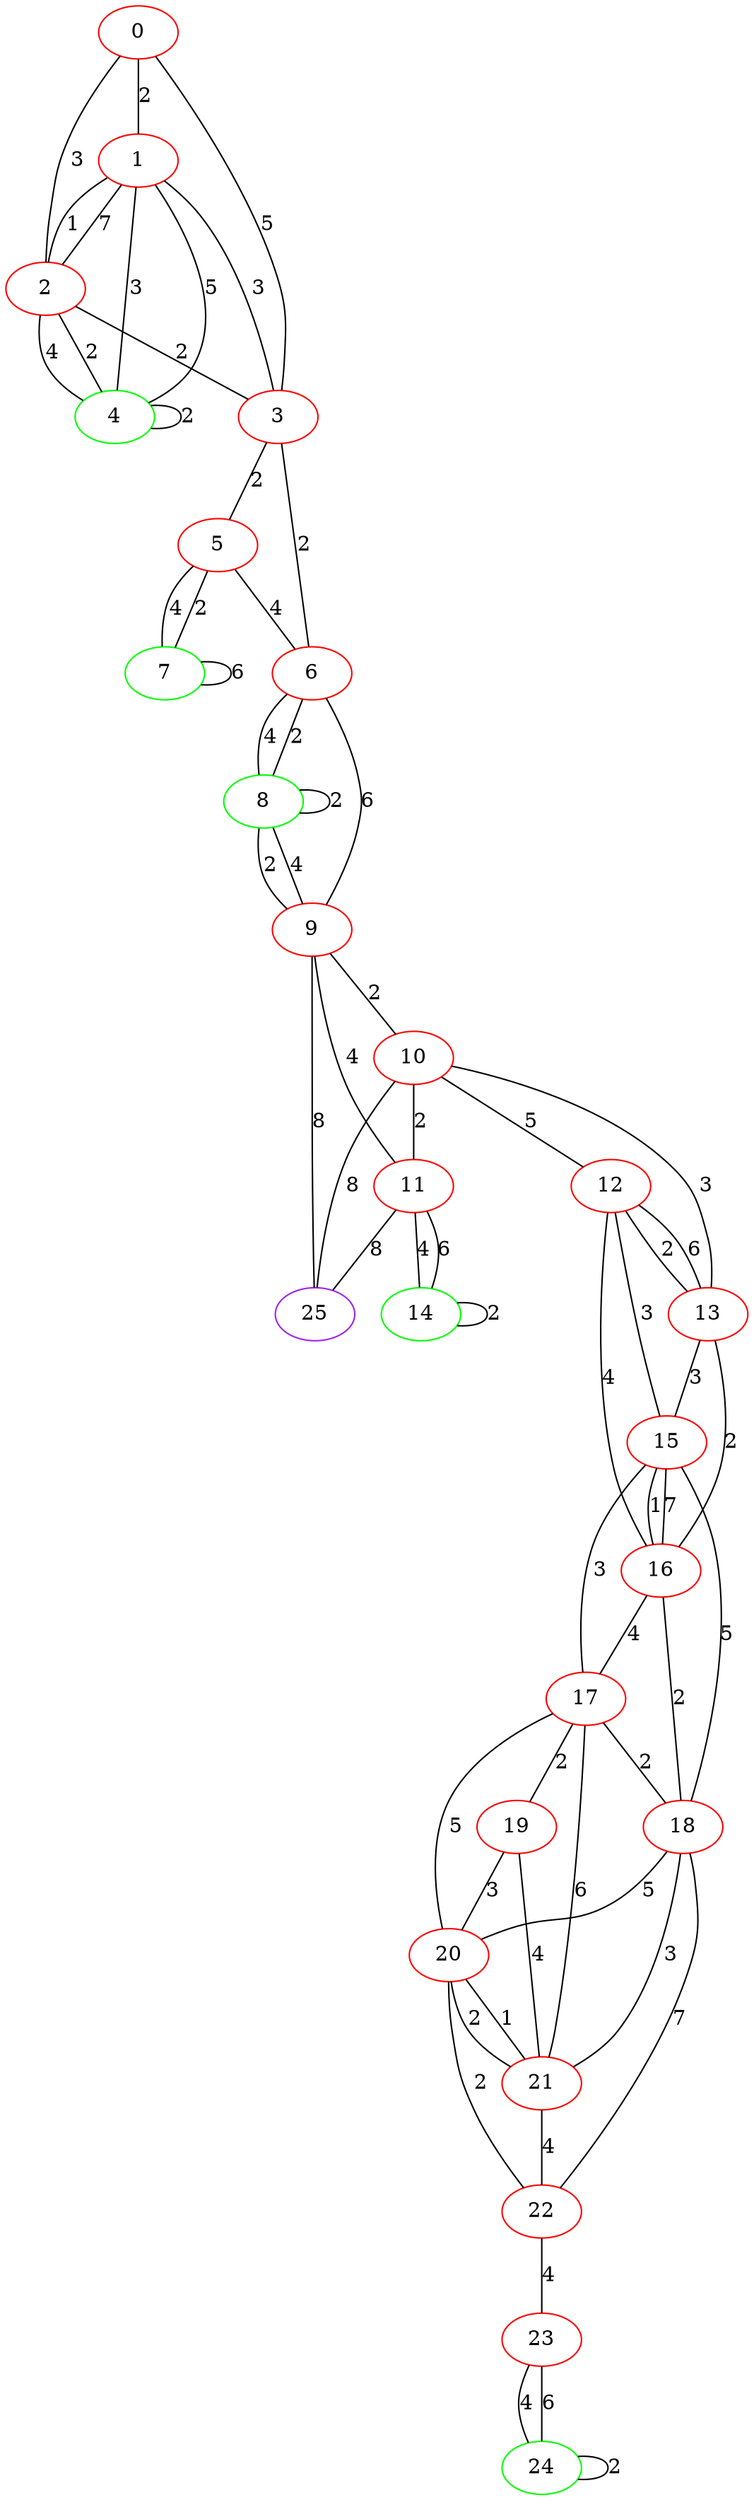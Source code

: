 graph "" {
0 [color=red, weight=1];
1 [color=red, weight=1];
2 [color=red, weight=1];
3 [color=red, weight=1];
4 [color=green, weight=2];
5 [color=red, weight=1];
6 [color=red, weight=1];
7 [color=green, weight=2];
8 [color=green, weight=2];
9 [color=red, weight=1];
10 [color=red, weight=1];
11 [color=red, weight=1];
12 [color=red, weight=1];
13 [color=red, weight=1];
14 [color=green, weight=2];
15 [color=red, weight=1];
16 [color=red, weight=1];
17 [color=red, weight=1];
18 [color=red, weight=1];
19 [color=red, weight=1];
20 [color=red, weight=1];
21 [color=red, weight=1];
22 [color=red, weight=1];
23 [color=red, weight=1];
24 [color=green, weight=2];
25 [color=purple, weight=4];
0 -- 1  [key=0, label=2];
0 -- 2  [key=0, label=3];
0 -- 3  [key=0, label=5];
1 -- 2  [key=0, label=7];
1 -- 2  [key=1, label=1];
1 -- 3  [key=0, label=3];
1 -- 4  [key=0, label=3];
1 -- 4  [key=1, label=5];
2 -- 3  [key=0, label=2];
2 -- 4  [key=0, label=4];
2 -- 4  [key=1, label=2];
3 -- 5  [key=0, label=2];
3 -- 6  [key=0, label=2];
4 -- 4  [key=0, label=2];
5 -- 6  [key=0, label=4];
5 -- 7  [key=0, label=4];
5 -- 7  [key=1, label=2];
6 -- 8  [key=0, label=2];
6 -- 8  [key=1, label=4];
6 -- 9  [key=0, label=6];
7 -- 7  [key=0, label=6];
8 -- 8  [key=0, label=2];
8 -- 9  [key=0, label=4];
8 -- 9  [key=1, label=2];
9 -- 25  [key=0, label=8];
9 -- 10  [key=0, label=2];
9 -- 11  [key=0, label=4];
10 -- 11  [key=0, label=2];
10 -- 12  [key=0, label=5];
10 -- 13  [key=0, label=3];
10 -- 25  [key=0, label=8];
11 -- 14  [key=0, label=4];
11 -- 14  [key=1, label=6];
11 -- 25  [key=0, label=8];
12 -- 16  [key=0, label=4];
12 -- 13  [key=0, label=2];
12 -- 13  [key=1, label=6];
12 -- 15  [key=0, label=3];
13 -- 16  [key=0, label=2];
13 -- 15  [key=0, label=3];
14 -- 14  [key=0, label=2];
15 -- 16  [key=0, label=1];
15 -- 16  [key=1, label=7];
15 -- 17  [key=0, label=3];
15 -- 18  [key=0, label=5];
16 -- 17  [key=0, label=4];
16 -- 18  [key=0, label=2];
17 -- 18  [key=0, label=2];
17 -- 19  [key=0, label=2];
17 -- 20  [key=0, label=5];
17 -- 21  [key=0, label=6];
18 -- 20  [key=0, label=5];
18 -- 21  [key=0, label=3];
18 -- 22  [key=0, label=7];
19 -- 20  [key=0, label=3];
19 -- 21  [key=0, label=4];
20 -- 21  [key=0, label=1];
20 -- 21  [key=1, label=2];
20 -- 22  [key=0, label=2];
21 -- 22  [key=0, label=4];
22 -- 23  [key=0, label=4];
23 -- 24  [key=0, label=4];
23 -- 24  [key=1, label=6];
24 -- 24  [key=0, label=2];
}
